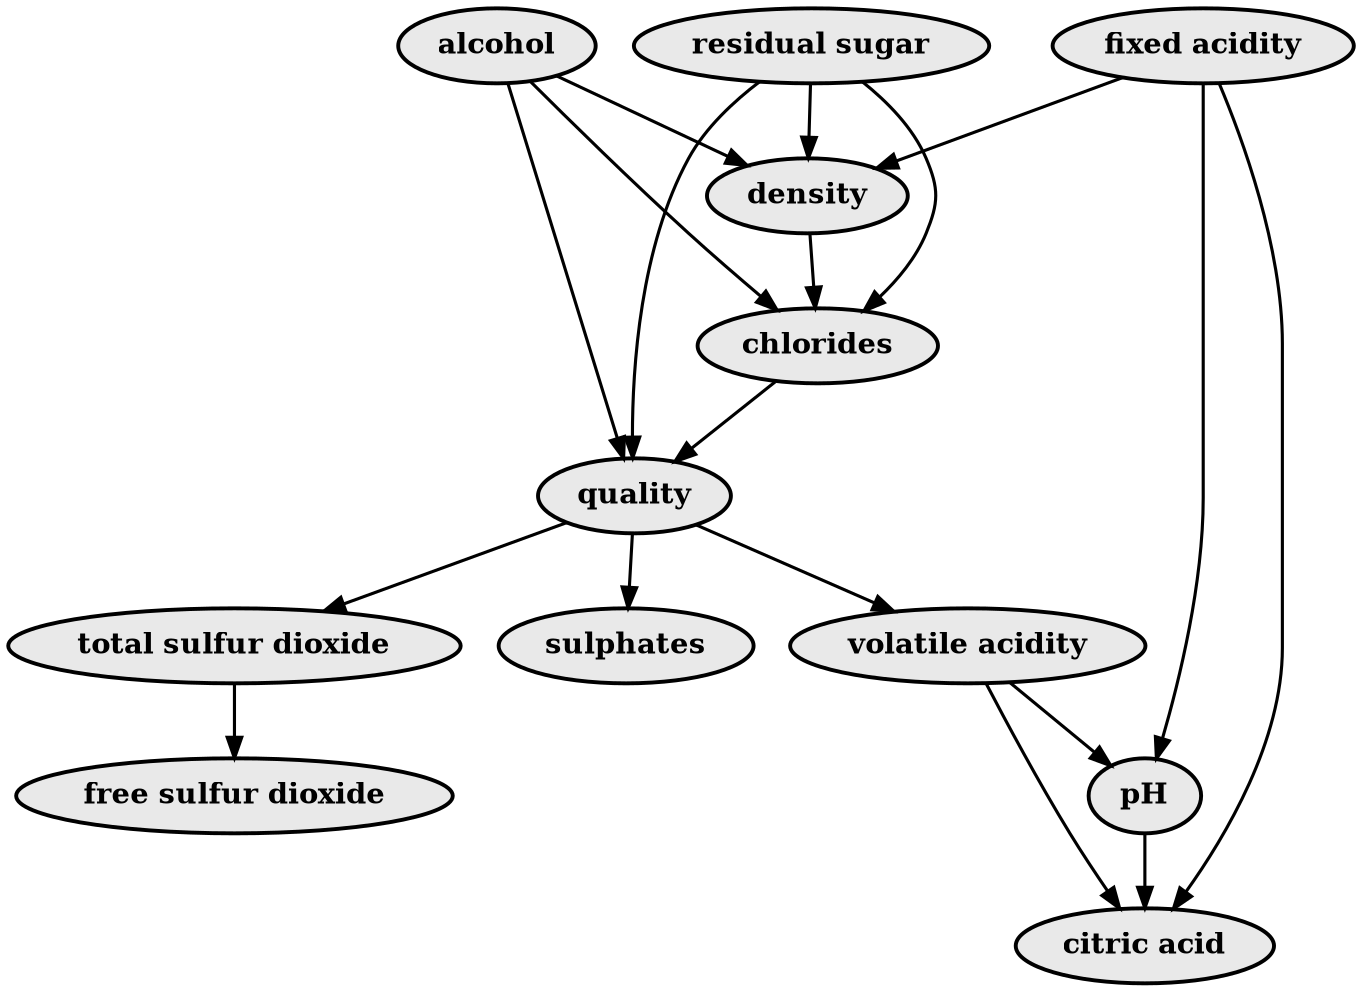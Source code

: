 digraph {
    node [style=filled, fillcolor="#E9E9E9", penwidth=1.875, fontsize=14, fontname="times-bold"]
    edge [penwidth=1.5]
    "alcohol"->"quality"
    "alcohol"->"density"
    "alcohol"->"chlorides"
    "residual sugar"->"quality"
    "residual sugar"->"density"
    "residual sugar"->"chlorides"
    "fixed acidity"->"pH"
    "fixed acidity"->"density"
    "fixed acidity"->"citric acid"
    "density"->"chlorides"
    "chlorides"->"quality"
    "quality"->"sulphates"
    "quality"->"volatile acidity"
    "quality"->"total sulfur dioxide"
    "total sulfur dioxide"->"free sulfur dioxide"
    "volatile acidity"->"pH"
    "volatile acidity"->"citric acid"
    "pH"->"citric acid"
}